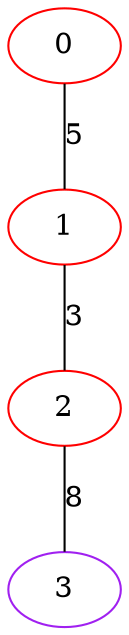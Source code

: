 graph "" {
0 [color=red, weight=1];
1 [color=red, weight=1];
2 [color=red, weight=1];
3 [color=purple, weight=4];
0 -- 1  [key=0, label=5];
1 -- 2  [key=0, label=3];
2 -- 3  [key=0, label=8];
}
